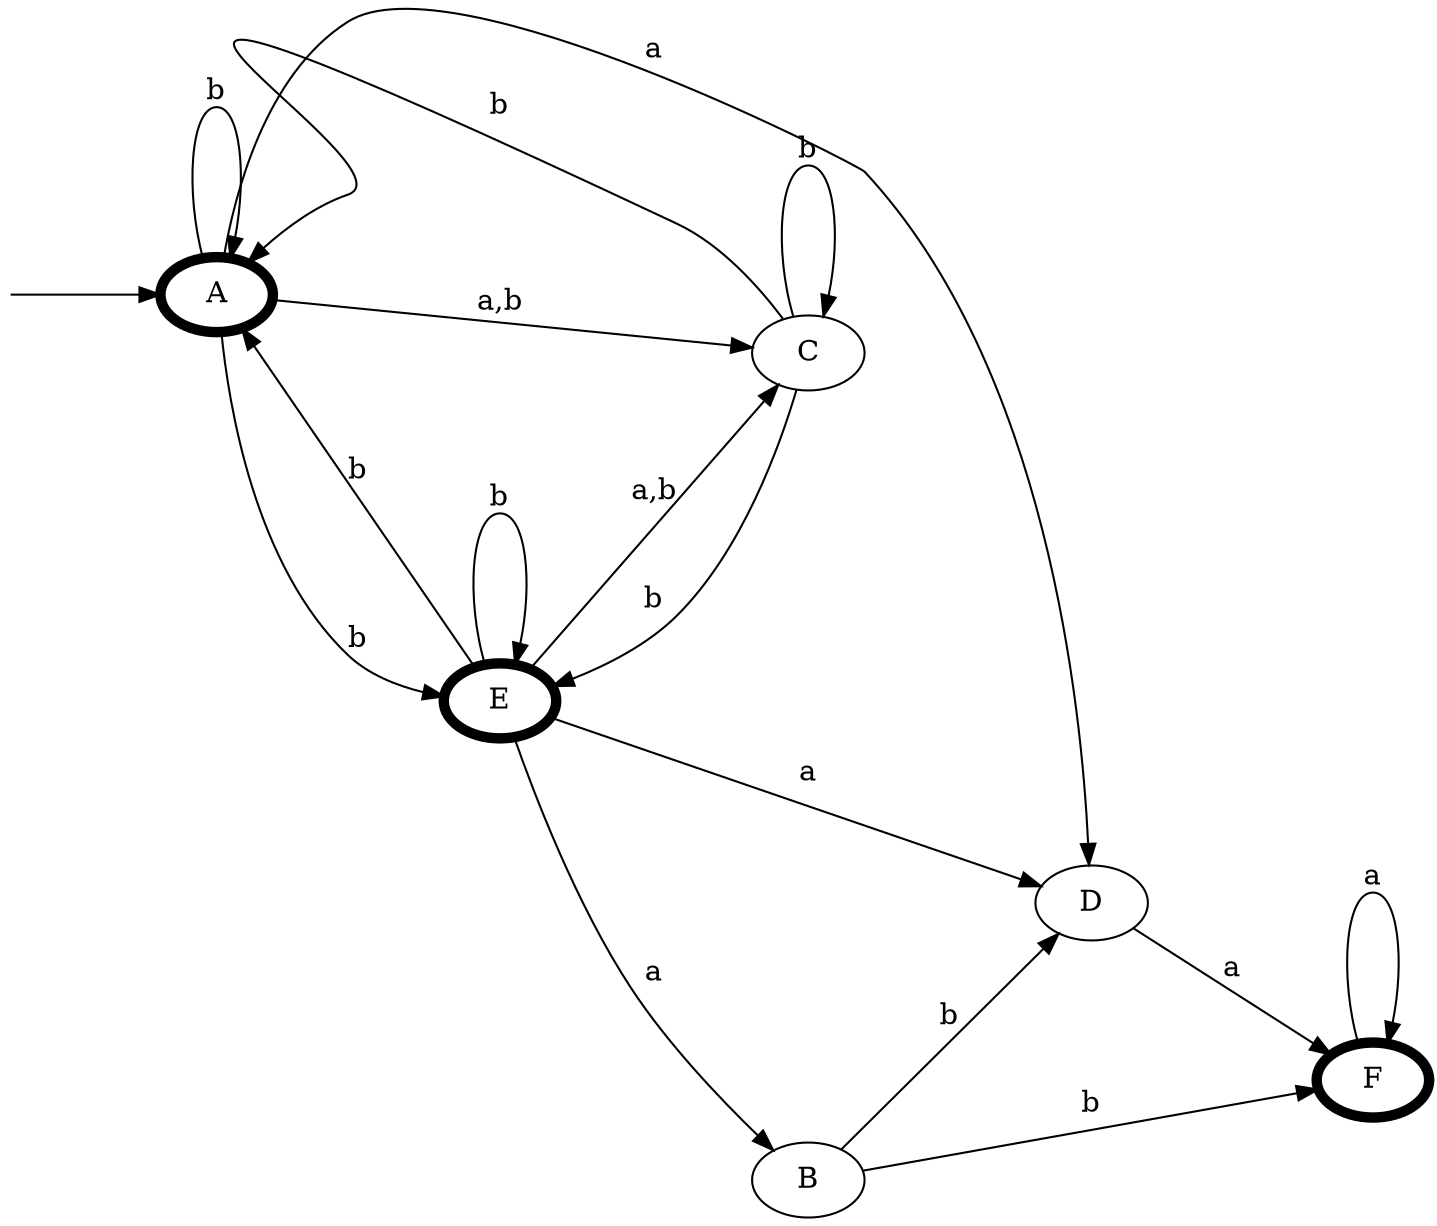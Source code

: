 digraph FiniteAutomata {
	rankdir=LR;
	nodesep=1.0;
	ranksep=1.0;
	"$" [shape=point, style=invis, width=0];
	"$" -> "A";
	"A" [penwidth=5];
	"E" [penwidth=5];
	"F" [penwidth=5];
	"A" -> "A" [label="b"];
	"A" -> "C" [label="a,b"];
	"A" -> "D" [label="a"];
	"A" -> "E" [label="b"];
	"B" -> "D" [label="b"];
	"B" -> "F" [label="b"];
	"C" -> "A" [label="b"];
	"C" -> "C" [label="b"];
	"C" -> "E" [label="b"];
	"D" -> "F" [label="a"];
	"E" -> "A" [label="b"];
	"E" -> "B" [label="a"];
	"E" -> "C" [label="a,b"];
	"E" -> "D" [label="a"];
	"E" -> "E" [label="b"];
	"F" -> "F" [label="a"];
}